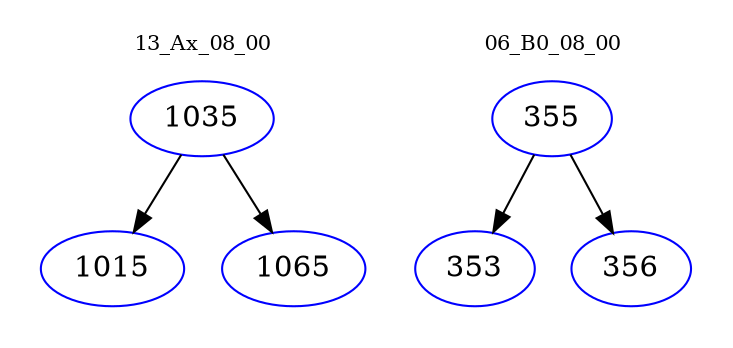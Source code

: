 digraph{
subgraph cluster_0 {
color = white
label = "13_Ax_08_00";
fontsize=10;
T0_1035 [label="1035", color="blue"]
T0_1035 -> T0_1015 [color="black"]
T0_1015 [label="1015", color="blue"]
T0_1035 -> T0_1065 [color="black"]
T0_1065 [label="1065", color="blue"]
}
subgraph cluster_1 {
color = white
label = "06_B0_08_00";
fontsize=10;
T1_355 [label="355", color="blue"]
T1_355 -> T1_353 [color="black"]
T1_353 [label="353", color="blue"]
T1_355 -> T1_356 [color="black"]
T1_356 [label="356", color="blue"]
}
}
